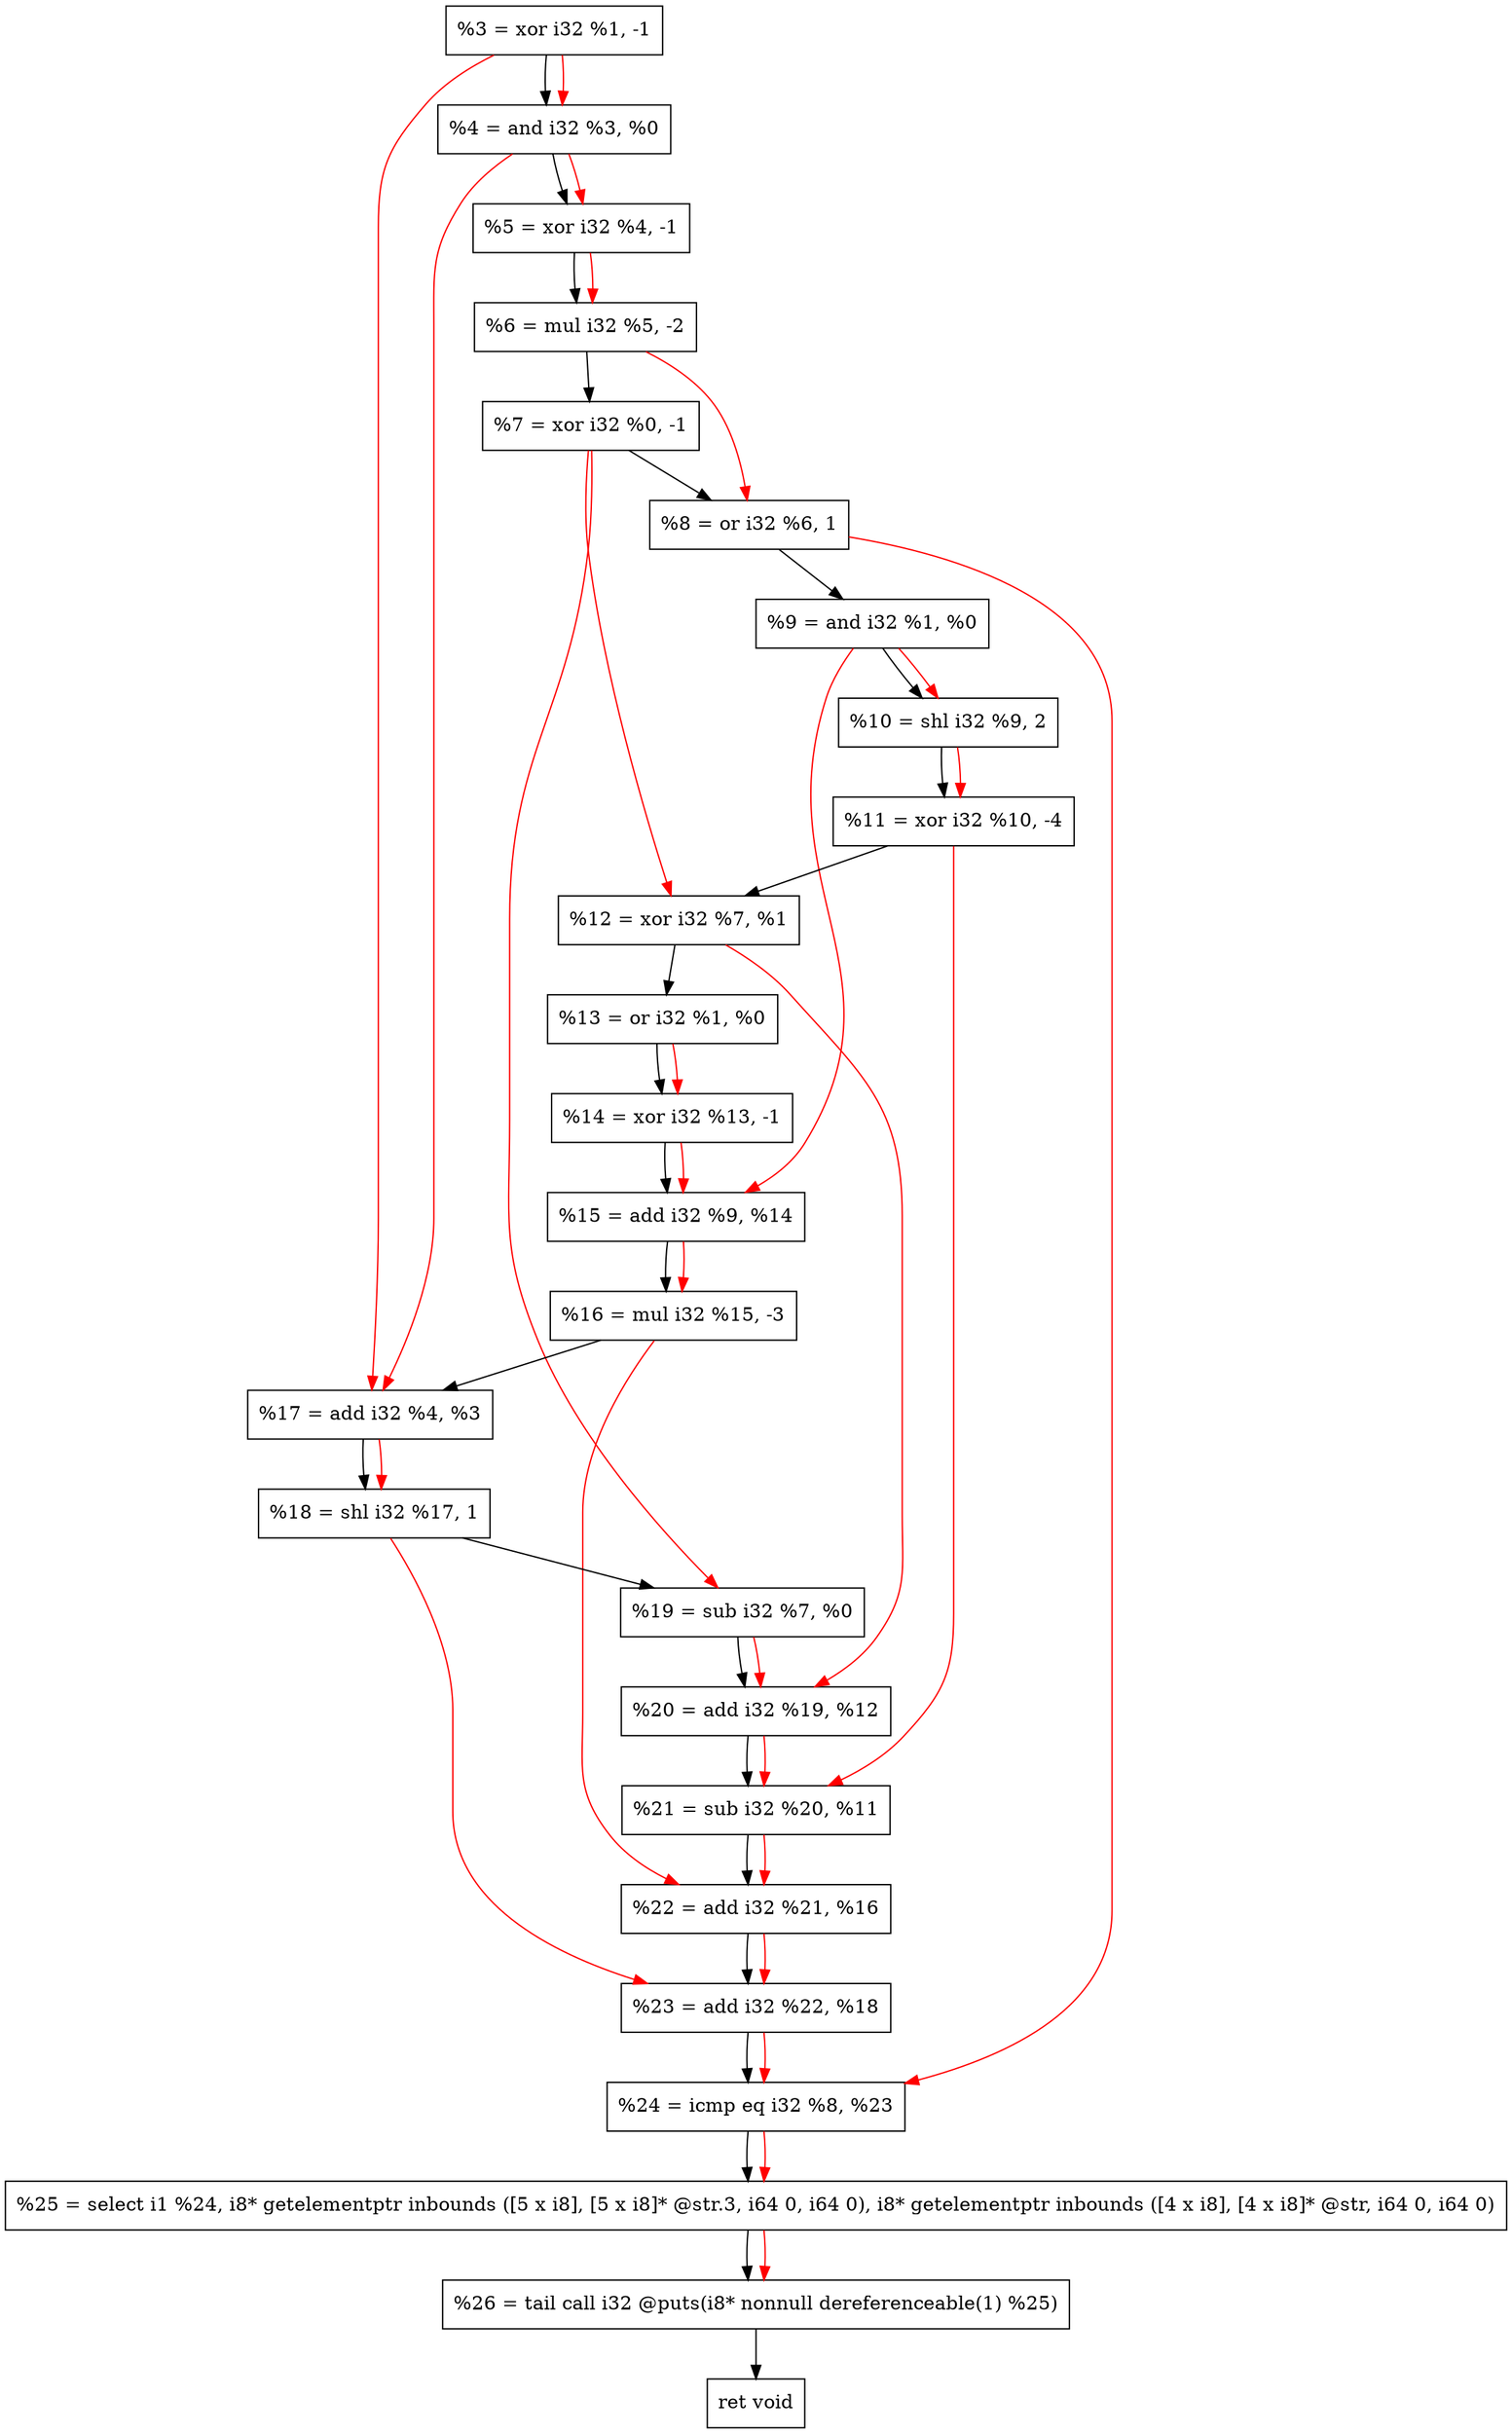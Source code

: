 digraph "DFG for'crackme' function" {
	Node0x1ed1b20[shape=record, label="  %3 = xor i32 %1, -1"];
	Node0x1ed1b90[shape=record, label="  %4 = and i32 %3, %0"];
	Node0x1ed1c50[shape=record, label="  %5 = xor i32 %4, -1"];
	Node0x1ed1cc0[shape=record, label="  %6 = mul i32 %5, -2"];
	Node0x1ed1d30[shape=record, label="  %7 = xor i32 %0, -1"];
	Node0x1ed1dd0[shape=record, label="  %8 = or i32 %6, 1"];
	Node0x1ed1e40[shape=record, label="  %9 = and i32 %1, %0"];
	Node0x1ed1ee0[shape=record, label="  %10 = shl i32 %9, 2"];
	Node0x1ed1f80[shape=record, label="  %11 = xor i32 %10, -4"];
	Node0x1ed1ff0[shape=record, label="  %12 = xor i32 %7, %1"];
	Node0x1ed2060[shape=record, label="  %13 = or i32 %1, %0"];
	Node0x1ed20d0[shape=record, label="  %14 = xor i32 %13, -1"];
	Node0x1ed2140[shape=record, label="  %15 = add i32 %9, %14"];
	Node0x1ed21e0[shape=record, label="  %16 = mul i32 %15, -3"];
	Node0x1ed2250[shape=record, label="  %17 = add i32 %4, %3"];
	Node0x1ed22c0[shape=record, label="  %18 = shl i32 %17, 1"];
	Node0x1ed2330[shape=record, label="  %19 = sub i32 %7, %0"];
	Node0x1ed23a0[shape=record, label="  %20 = add i32 %19, %12"];
	Node0x1ed2410[shape=record, label="  %21 = sub i32 %20, %11"];
	Node0x1ed2480[shape=record, label="  %22 = add i32 %21, %16"];
	Node0x1ed24f0[shape=record, label="  %23 = add i32 %22, %18"];
	Node0x1ed2560[shape=record, label="  %24 = icmp eq i32 %8, %23"];
	Node0x1e72268[shape=record, label="  %25 = select i1 %24, i8* getelementptr inbounds ([5 x i8], [5 x i8]* @str.3, i64 0, i64 0), i8* getelementptr inbounds ([4 x i8], [4 x i8]* @str, i64 0, i64 0)"];
	Node0x1ed2a00[shape=record, label="  %26 = tail call i32 @puts(i8* nonnull dereferenceable(1) %25)"];
	Node0x1ed2a50[shape=record, label="  ret void"];
	Node0x1ed1b20 -> Node0x1ed1b90;
	Node0x1ed1b90 -> Node0x1ed1c50;
	Node0x1ed1c50 -> Node0x1ed1cc0;
	Node0x1ed1cc0 -> Node0x1ed1d30;
	Node0x1ed1d30 -> Node0x1ed1dd0;
	Node0x1ed1dd0 -> Node0x1ed1e40;
	Node0x1ed1e40 -> Node0x1ed1ee0;
	Node0x1ed1ee0 -> Node0x1ed1f80;
	Node0x1ed1f80 -> Node0x1ed1ff0;
	Node0x1ed1ff0 -> Node0x1ed2060;
	Node0x1ed2060 -> Node0x1ed20d0;
	Node0x1ed20d0 -> Node0x1ed2140;
	Node0x1ed2140 -> Node0x1ed21e0;
	Node0x1ed21e0 -> Node0x1ed2250;
	Node0x1ed2250 -> Node0x1ed22c0;
	Node0x1ed22c0 -> Node0x1ed2330;
	Node0x1ed2330 -> Node0x1ed23a0;
	Node0x1ed23a0 -> Node0x1ed2410;
	Node0x1ed2410 -> Node0x1ed2480;
	Node0x1ed2480 -> Node0x1ed24f0;
	Node0x1ed24f0 -> Node0x1ed2560;
	Node0x1ed2560 -> Node0x1e72268;
	Node0x1e72268 -> Node0x1ed2a00;
	Node0x1ed2a00 -> Node0x1ed2a50;
edge [color=red]
	Node0x1ed1b20 -> Node0x1ed1b90;
	Node0x1ed1b90 -> Node0x1ed1c50;
	Node0x1ed1c50 -> Node0x1ed1cc0;
	Node0x1ed1cc0 -> Node0x1ed1dd0;
	Node0x1ed1e40 -> Node0x1ed1ee0;
	Node0x1ed1ee0 -> Node0x1ed1f80;
	Node0x1ed1d30 -> Node0x1ed1ff0;
	Node0x1ed2060 -> Node0x1ed20d0;
	Node0x1ed1e40 -> Node0x1ed2140;
	Node0x1ed20d0 -> Node0x1ed2140;
	Node0x1ed2140 -> Node0x1ed21e0;
	Node0x1ed1b90 -> Node0x1ed2250;
	Node0x1ed1b20 -> Node0x1ed2250;
	Node0x1ed2250 -> Node0x1ed22c0;
	Node0x1ed1d30 -> Node0x1ed2330;
	Node0x1ed2330 -> Node0x1ed23a0;
	Node0x1ed1ff0 -> Node0x1ed23a0;
	Node0x1ed23a0 -> Node0x1ed2410;
	Node0x1ed1f80 -> Node0x1ed2410;
	Node0x1ed2410 -> Node0x1ed2480;
	Node0x1ed21e0 -> Node0x1ed2480;
	Node0x1ed2480 -> Node0x1ed24f0;
	Node0x1ed22c0 -> Node0x1ed24f0;
	Node0x1ed1dd0 -> Node0x1ed2560;
	Node0x1ed24f0 -> Node0x1ed2560;
	Node0x1ed2560 -> Node0x1e72268;
	Node0x1e72268 -> Node0x1ed2a00;
}
